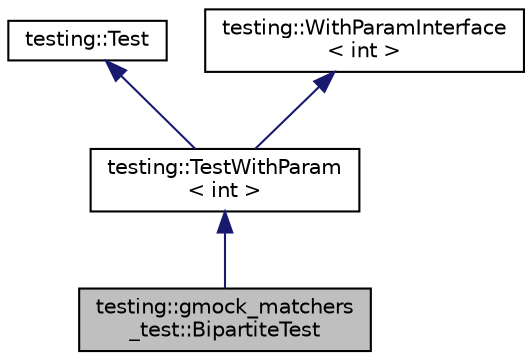 digraph "testing::gmock_matchers_test::BipartiteTest"
{
  edge [fontname="Helvetica",fontsize="10",labelfontname="Helvetica",labelfontsize="10"];
  node [fontname="Helvetica",fontsize="10",shape=record];
  Node4 [label="testing::gmock_matchers\l_test::BipartiteTest",height=0.2,width=0.4,color="black", fillcolor="grey75", style="filled", fontcolor="black"];
  Node5 -> Node4 [dir="back",color="midnightblue",fontsize="10",style="solid"];
  Node5 [label="testing::TestWithParam\l\< int \>",height=0.2,width=0.4,color="black", fillcolor="white", style="filled",URL="$classtesting_1_1TestWithParam.html"];
  Node6 -> Node5 [dir="back",color="midnightblue",fontsize="10",style="solid"];
  Node6 [label="testing::Test",height=0.2,width=0.4,color="black", fillcolor="white", style="filled",URL="$classtesting_1_1Test.html"];
  Node7 -> Node5 [dir="back",color="midnightblue",fontsize="10",style="solid"];
  Node7 [label="testing::WithParamInterface\l\< int \>",height=0.2,width=0.4,color="black", fillcolor="white", style="filled",URL="$classtesting_1_1WithParamInterface.html"];
}
